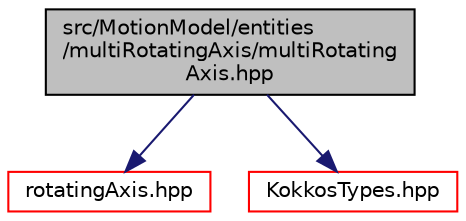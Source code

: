 digraph "src/MotionModel/entities/multiRotatingAxis/multiRotatingAxis.hpp"
{
 // LATEX_PDF_SIZE
  edge [fontname="Helvetica",fontsize="10",labelfontname="Helvetica",labelfontsize="10"];
  node [fontname="Helvetica",fontsize="10",shape=record];
  Node1 [label="src/MotionModel/entities\l/multiRotatingAxis/multiRotating\lAxis.hpp",height=0.2,width=0.4,color="black", fillcolor="grey75", style="filled", fontcolor="black",tooltip=" "];
  Node1 -> Node2 [color="midnightblue",fontsize="10",style="solid",fontname="Helvetica"];
  Node2 [label="rotatingAxis.hpp",height=0.2,width=0.4,color="red", fillcolor="white", style="filled",URL="$rotatingAxis_8hpp.html",tooltip=" "];
  Node1 -> Node40 [color="midnightblue",fontsize="10",style="solid",fontname="Helvetica"];
  Node40 [label="KokkosTypes.hpp",height=0.2,width=0.4,color="red", fillcolor="white", style="filled",URL="$KokkosTypes_8hpp.html",tooltip=" "];
}
